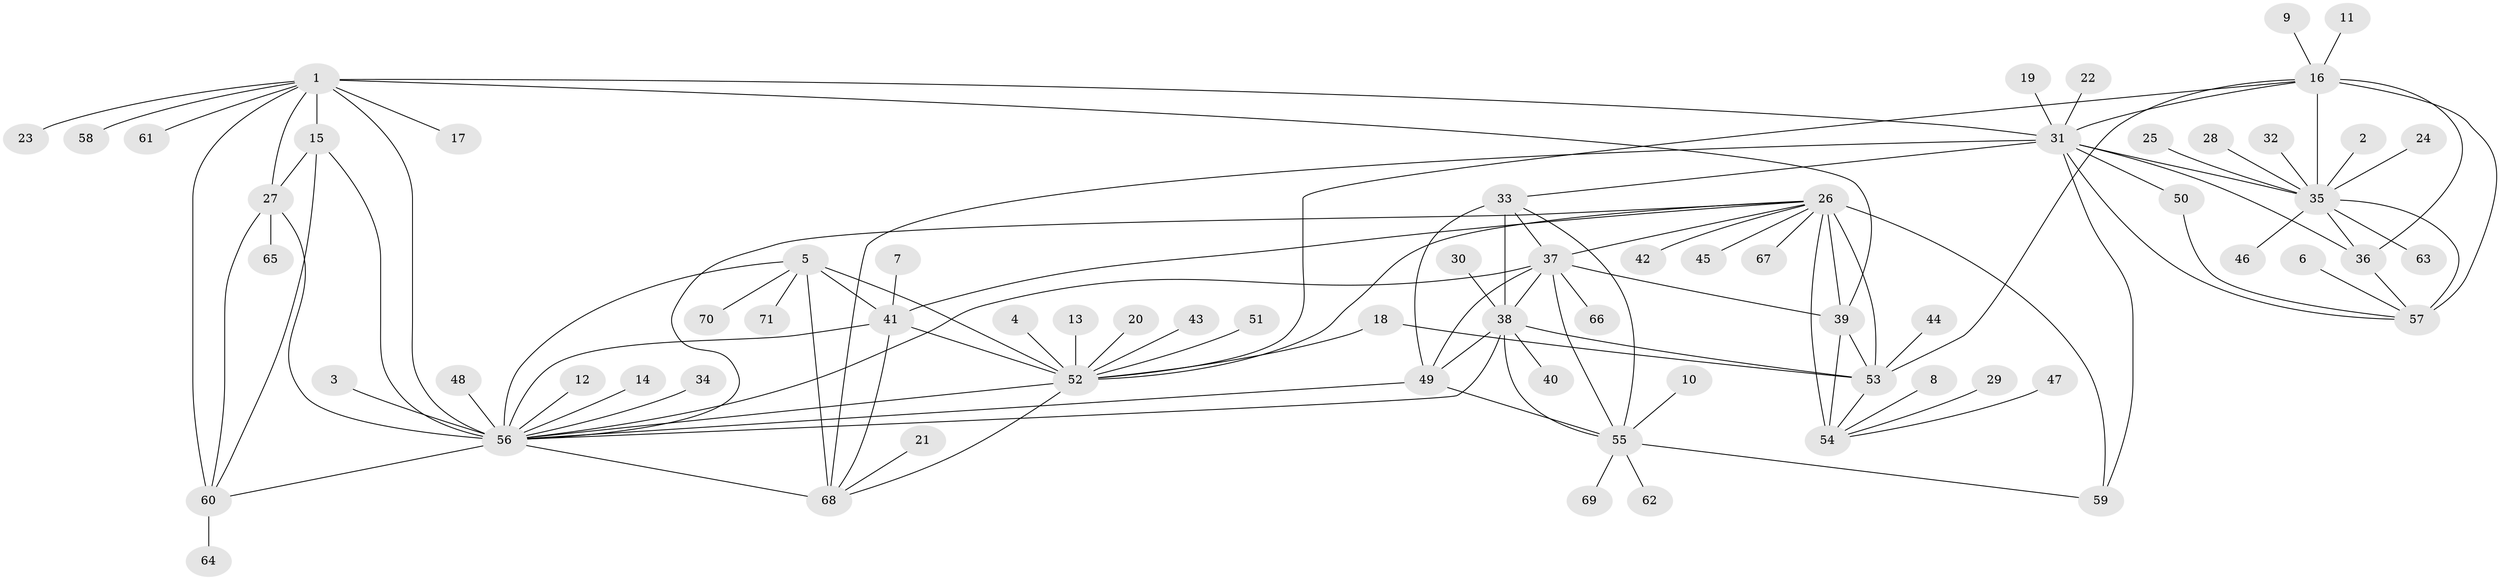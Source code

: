 // original degree distribution, {10: 0.0425531914893617, 8: 0.0425531914893617, 7: 0.0425531914893617, 9: 0.028368794326241134, 11: 0.014184397163120567, 12: 0.02127659574468085, 14: 0.0070921985815602835, 6: 0.028368794326241134, 13: 0.014184397163120567, 15: 0.0070921985815602835, 1: 0.5602836879432624, 2: 0.14893617021276595, 3: 0.02127659574468085, 4: 0.014184397163120567, 5: 0.0070921985815602835}
// Generated by graph-tools (version 1.1) at 2025/26/03/09/25 03:26:39]
// undirected, 71 vertices, 113 edges
graph export_dot {
graph [start="1"]
  node [color=gray90,style=filled];
  1;
  2;
  3;
  4;
  5;
  6;
  7;
  8;
  9;
  10;
  11;
  12;
  13;
  14;
  15;
  16;
  17;
  18;
  19;
  20;
  21;
  22;
  23;
  24;
  25;
  26;
  27;
  28;
  29;
  30;
  31;
  32;
  33;
  34;
  35;
  36;
  37;
  38;
  39;
  40;
  41;
  42;
  43;
  44;
  45;
  46;
  47;
  48;
  49;
  50;
  51;
  52;
  53;
  54;
  55;
  56;
  57;
  58;
  59;
  60;
  61;
  62;
  63;
  64;
  65;
  66;
  67;
  68;
  69;
  70;
  71;
  1 -- 15 [weight=3.0];
  1 -- 17 [weight=1.0];
  1 -- 23 [weight=1.0];
  1 -- 27 [weight=3.0];
  1 -- 31 [weight=2.0];
  1 -- 39 [weight=1.0];
  1 -- 56 [weight=3.0];
  1 -- 58 [weight=1.0];
  1 -- 60 [weight=3.0];
  1 -- 61 [weight=1.0];
  2 -- 35 [weight=1.0];
  3 -- 56 [weight=1.0];
  4 -- 52 [weight=1.0];
  5 -- 41 [weight=3.0];
  5 -- 52 [weight=3.0];
  5 -- 56 [weight=3.0];
  5 -- 68 [weight=3.0];
  5 -- 70 [weight=1.0];
  5 -- 71 [weight=1.0];
  6 -- 57 [weight=1.0];
  7 -- 41 [weight=1.0];
  8 -- 54 [weight=1.0];
  9 -- 16 [weight=1.0];
  10 -- 55 [weight=1.0];
  11 -- 16 [weight=1.0];
  12 -- 56 [weight=1.0];
  13 -- 52 [weight=1.0];
  14 -- 56 [weight=1.0];
  15 -- 27 [weight=1.0];
  15 -- 56 [weight=1.0];
  15 -- 60 [weight=1.0];
  16 -- 31 [weight=3.0];
  16 -- 35 [weight=3.0];
  16 -- 36 [weight=3.0];
  16 -- 52 [weight=1.0];
  16 -- 53 [weight=1.0];
  16 -- 57 [weight=3.0];
  18 -- 52 [weight=2.0];
  18 -- 53 [weight=1.0];
  19 -- 31 [weight=1.0];
  20 -- 52 [weight=1.0];
  21 -- 68 [weight=1.0];
  22 -- 31 [weight=1.0];
  24 -- 35 [weight=1.0];
  25 -- 35 [weight=1.0];
  26 -- 37 [weight=1.0];
  26 -- 39 [weight=6.0];
  26 -- 41 [weight=1.0];
  26 -- 42 [weight=1.0];
  26 -- 45 [weight=1.0];
  26 -- 52 [weight=1.0];
  26 -- 53 [weight=2.0];
  26 -- 54 [weight=2.0];
  26 -- 56 [weight=1.0];
  26 -- 59 [weight=1.0];
  26 -- 67 [weight=1.0];
  27 -- 56 [weight=1.0];
  27 -- 60 [weight=1.0];
  27 -- 65 [weight=1.0];
  28 -- 35 [weight=1.0];
  29 -- 54 [weight=1.0];
  30 -- 38 [weight=1.0];
  31 -- 33 [weight=1.0];
  31 -- 35 [weight=1.0];
  31 -- 36 [weight=1.0];
  31 -- 50 [weight=1.0];
  31 -- 57 [weight=1.0];
  31 -- 59 [weight=1.0];
  31 -- 68 [weight=1.0];
  32 -- 35 [weight=1.0];
  33 -- 37 [weight=2.0];
  33 -- 38 [weight=4.0];
  33 -- 49 [weight=2.0];
  33 -- 55 [weight=2.0];
  34 -- 56 [weight=1.0];
  35 -- 36 [weight=1.0];
  35 -- 46 [weight=1.0];
  35 -- 57 [weight=1.0];
  35 -- 63 [weight=1.0];
  36 -- 57 [weight=1.0];
  37 -- 38 [weight=2.0];
  37 -- 39 [weight=1.0];
  37 -- 49 [weight=1.0];
  37 -- 55 [weight=1.0];
  37 -- 56 [weight=1.0];
  37 -- 66 [weight=1.0];
  38 -- 40 [weight=1.0];
  38 -- 49 [weight=2.0];
  38 -- 53 [weight=1.0];
  38 -- 55 [weight=2.0];
  38 -- 56 [weight=1.0];
  39 -- 53 [weight=3.0];
  39 -- 54 [weight=3.0];
  41 -- 52 [weight=1.0];
  41 -- 56 [weight=1.0];
  41 -- 68 [weight=1.0];
  43 -- 52 [weight=1.0];
  44 -- 53 [weight=1.0];
  47 -- 54 [weight=1.0];
  48 -- 56 [weight=1.0];
  49 -- 55 [weight=1.0];
  49 -- 56 [weight=1.0];
  50 -- 57 [weight=1.0];
  51 -- 52 [weight=1.0];
  52 -- 56 [weight=1.0];
  52 -- 68 [weight=1.0];
  53 -- 54 [weight=1.0];
  55 -- 59 [weight=1.0];
  55 -- 62 [weight=1.0];
  55 -- 69 [weight=1.0];
  56 -- 60 [weight=1.0];
  56 -- 68 [weight=1.0];
  60 -- 64 [weight=1.0];
}
